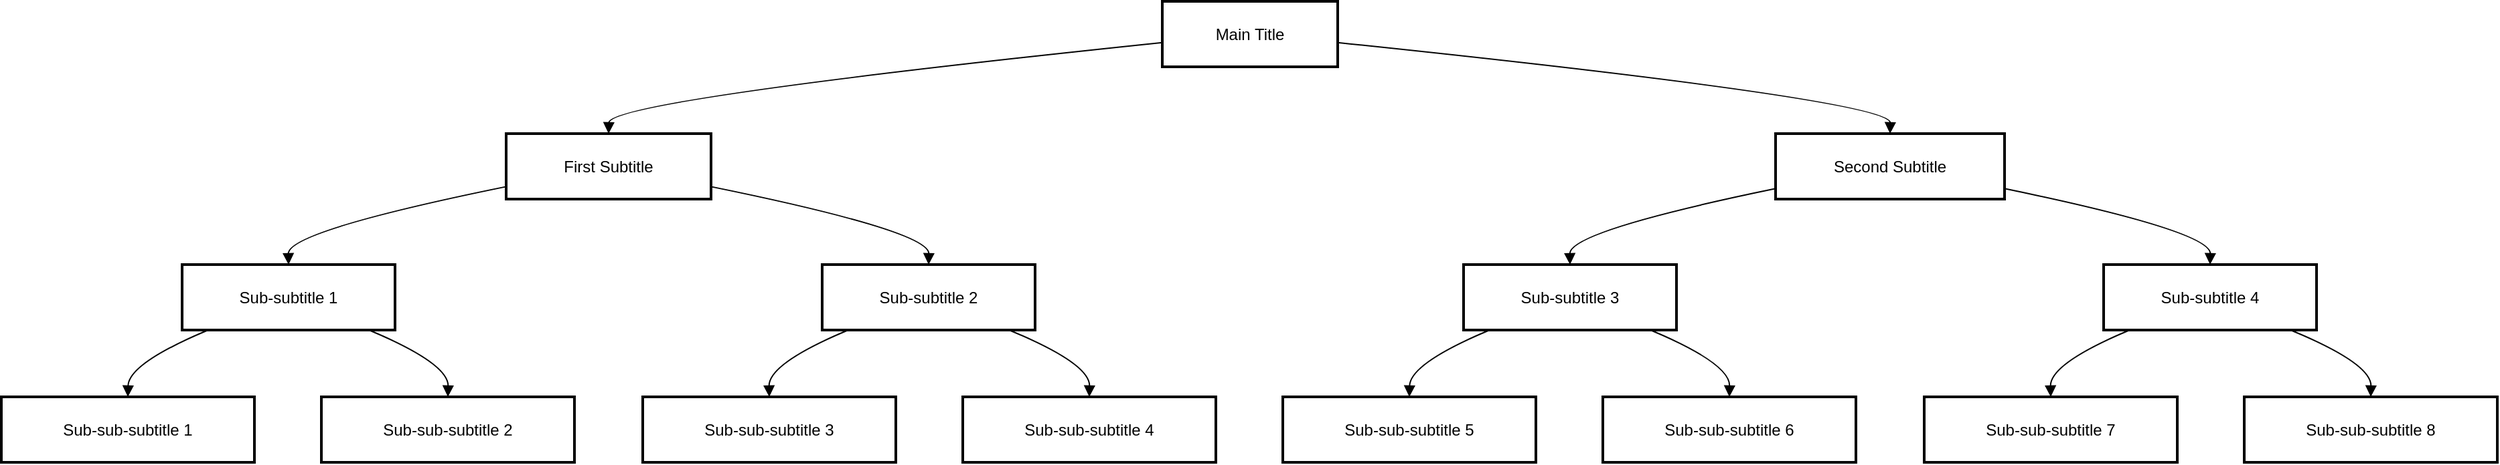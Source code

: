 <mxfile version="25.0.3">
  <diagram name="Page-1" id="-kKWO32s1cenuAweIcjS">
    <mxGraphModel>
      <root>
        <mxCell id="0" />
        <mxCell id="1" parent="0" />
        <mxCell id="2" value="Main Title" style="whiteSpace=wrap;strokeWidth=2;" vertex="1" parent="1">
          <mxGeometry x="875" y="8" width="131" height="49" as="geometry" />
        </mxCell>
        <mxCell id="3" value="First Subtitle" style="whiteSpace=wrap;strokeWidth=2;" vertex="1" parent="1">
          <mxGeometry x="385" y="107" width="153" height="49" as="geometry" />
        </mxCell>
        <mxCell id="4" value="Second Subtitle" style="whiteSpace=wrap;strokeWidth=2;" vertex="1" parent="1">
          <mxGeometry x="1333" y="107" width="171" height="49" as="geometry" />
        </mxCell>
        <mxCell id="5" value="Sub-subtitle 1" style="whiteSpace=wrap;strokeWidth=2;" vertex="1" parent="1">
          <mxGeometry x="143" y="205" width="159" height="49" as="geometry" />
        </mxCell>
        <mxCell id="6" value="Sub-subtitle 2" style="whiteSpace=wrap;strokeWidth=2;" vertex="1" parent="1">
          <mxGeometry x="621" y="205" width="159" height="49" as="geometry" />
        </mxCell>
        <mxCell id="7" value="Sub-subtitle 3" style="whiteSpace=wrap;strokeWidth=2;" vertex="1" parent="1">
          <mxGeometry x="1100" y="205" width="159" height="49" as="geometry" />
        </mxCell>
        <mxCell id="8" value="Sub-subtitle 4" style="whiteSpace=wrap;strokeWidth=2;" vertex="1" parent="1">
          <mxGeometry x="1578" y="205" width="159" height="49" as="geometry" />
        </mxCell>
        <mxCell id="9" value="Sub-sub-subtitle 1" style="whiteSpace=wrap;strokeWidth=2;" vertex="1" parent="1">
          <mxGeometry x="8" y="304" width="189" height="49" as="geometry" />
        </mxCell>
        <mxCell id="10" value="Sub-sub-subtitle 2" style="whiteSpace=wrap;strokeWidth=2;" vertex="1" parent="1">
          <mxGeometry x="247" y="304" width="189" height="49" as="geometry" />
        </mxCell>
        <mxCell id="11" value="Sub-sub-subtitle 3" style="whiteSpace=wrap;strokeWidth=2;" vertex="1" parent="1">
          <mxGeometry x="487" y="304" width="189" height="49" as="geometry" />
        </mxCell>
        <mxCell id="12" value="Sub-sub-subtitle 4" style="whiteSpace=wrap;strokeWidth=2;" vertex="1" parent="1">
          <mxGeometry x="726" y="304" width="189" height="49" as="geometry" />
        </mxCell>
        <mxCell id="13" value="Sub-sub-subtitle 5" style="whiteSpace=wrap;strokeWidth=2;" vertex="1" parent="1">
          <mxGeometry x="965" y="304" width="189" height="49" as="geometry" />
        </mxCell>
        <mxCell id="14" value="Sub-sub-subtitle 6" style="whiteSpace=wrap;strokeWidth=2;" vertex="1" parent="1">
          <mxGeometry x="1204" y="304" width="189" height="49" as="geometry" />
        </mxCell>
        <mxCell id="15" value="Sub-sub-subtitle 7" style="whiteSpace=wrap;strokeWidth=2;" vertex="1" parent="1">
          <mxGeometry x="1444" y="304" width="189" height="49" as="geometry" />
        </mxCell>
        <mxCell id="16" value="Sub-sub-subtitle 8" style="whiteSpace=wrap;strokeWidth=2;" vertex="1" parent="1">
          <mxGeometry x="1683" y="304" width="189" height="49" as="geometry" />
        </mxCell>
        <mxCell id="17" value="" style="curved=1;startArrow=none;endArrow=block;exitX=0;exitY=0.63;entryX=0.5;entryY=-0.01;" edge="1" parent="1" source="2" target="3">
          <mxGeometry relative="1" as="geometry">
            <Array as="points">
              <mxPoint x="462" y="82" />
            </Array>
          </mxGeometry>
        </mxCell>
        <mxCell id="18" value="" style="curved=1;startArrow=none;endArrow=block;exitX=1;exitY=0.63;entryX=0.5;entryY=-0.01;" edge="1" parent="1" source="2" target="4">
          <mxGeometry relative="1" as="geometry">
            <Array as="points">
              <mxPoint x="1419" y="82" />
            </Array>
          </mxGeometry>
        </mxCell>
        <mxCell id="19" value="" style="curved=1;startArrow=none;endArrow=block;exitX=0;exitY=0.81;entryX=0.5;entryY=0;" edge="1" parent="1" source="3" target="5">
          <mxGeometry relative="1" as="geometry">
            <Array as="points">
              <mxPoint x="222" y="180" />
            </Array>
          </mxGeometry>
        </mxCell>
        <mxCell id="20" value="" style="curved=1;startArrow=none;endArrow=block;exitX=1;exitY=0.81;entryX=0.5;entryY=0;" edge="1" parent="1" source="3" target="6">
          <mxGeometry relative="1" as="geometry">
            <Array as="points">
              <mxPoint x="701" y="180" />
            </Array>
          </mxGeometry>
        </mxCell>
        <mxCell id="21" value="" style="curved=1;startArrow=none;endArrow=block;exitX=0;exitY=0.84;entryX=0.5;entryY=0;" edge="1" parent="1" source="4" target="7">
          <mxGeometry relative="1" as="geometry">
            <Array as="points">
              <mxPoint x="1179" y="180" />
            </Array>
          </mxGeometry>
        </mxCell>
        <mxCell id="22" value="" style="curved=1;startArrow=none;endArrow=block;exitX=1;exitY=0.84;entryX=0.5;entryY=0;" edge="1" parent="1" source="4" target="8">
          <mxGeometry relative="1" as="geometry">
            <Array as="points">
              <mxPoint x="1658" y="180" />
            </Array>
          </mxGeometry>
        </mxCell>
        <mxCell id="23" value="" style="curved=1;startArrow=none;endArrow=block;exitX=0.13;exitY=0.99;entryX=0.5;entryY=-0.01;" edge="1" parent="1" source="5" target="9">
          <mxGeometry relative="1" as="geometry">
            <Array as="points">
              <mxPoint x="103" y="279" />
            </Array>
          </mxGeometry>
        </mxCell>
        <mxCell id="24" value="" style="curved=1;startArrow=none;endArrow=block;exitX=0.87;exitY=0.99;entryX=0.5;entryY=-0.01;" edge="1" parent="1" source="5" target="10">
          <mxGeometry relative="1" as="geometry">
            <Array as="points">
              <mxPoint x="342" y="279" />
            </Array>
          </mxGeometry>
        </mxCell>
        <mxCell id="25" value="" style="curved=1;startArrow=none;endArrow=block;exitX=0.13;exitY=0.99;entryX=0.5;entryY=-0.01;" edge="1" parent="1" source="6" target="11">
          <mxGeometry relative="1" as="geometry">
            <Array as="points">
              <mxPoint x="581" y="279" />
            </Array>
          </mxGeometry>
        </mxCell>
        <mxCell id="26" value="" style="curved=1;startArrow=none;endArrow=block;exitX=0.87;exitY=0.99;entryX=0.5;entryY=-0.01;" edge="1" parent="1" source="6" target="12">
          <mxGeometry relative="1" as="geometry">
            <Array as="points">
              <mxPoint x="821" y="279" />
            </Array>
          </mxGeometry>
        </mxCell>
        <mxCell id="27" value="" style="curved=1;startArrow=none;endArrow=block;exitX=0.13;exitY=0.99;entryX=0.5;entryY=-0.01;" edge="1" parent="1" source="7" target="13">
          <mxGeometry relative="1" as="geometry">
            <Array as="points">
              <mxPoint x="1060" y="279" />
            </Array>
          </mxGeometry>
        </mxCell>
        <mxCell id="28" value="" style="curved=1;startArrow=none;endArrow=block;exitX=0.87;exitY=0.99;entryX=0.5;entryY=-0.01;" edge="1" parent="1" source="7" target="14">
          <mxGeometry relative="1" as="geometry">
            <Array as="points">
              <mxPoint x="1299" y="279" />
            </Array>
          </mxGeometry>
        </mxCell>
        <mxCell id="29" value="" style="curved=1;startArrow=none;endArrow=block;exitX=0.13;exitY=0.99;entryX=0.5;entryY=-0.01;" edge="1" parent="1" source="8" target="15">
          <mxGeometry relative="1" as="geometry">
            <Array as="points">
              <mxPoint x="1538" y="279" />
            </Array>
          </mxGeometry>
        </mxCell>
        <mxCell id="30" value="" style="curved=1;startArrow=none;endArrow=block;exitX=0.87;exitY=0.99;entryX=0.5;entryY=-0.01;" edge="1" parent="1" source="8" target="16">
          <mxGeometry relative="1" as="geometry">
            <Array as="points">
              <mxPoint x="1778" y="279" />
            </Array>
          </mxGeometry>
        </mxCell>
      </root>
    </mxGraphModel>
  </diagram>
</mxfile>
